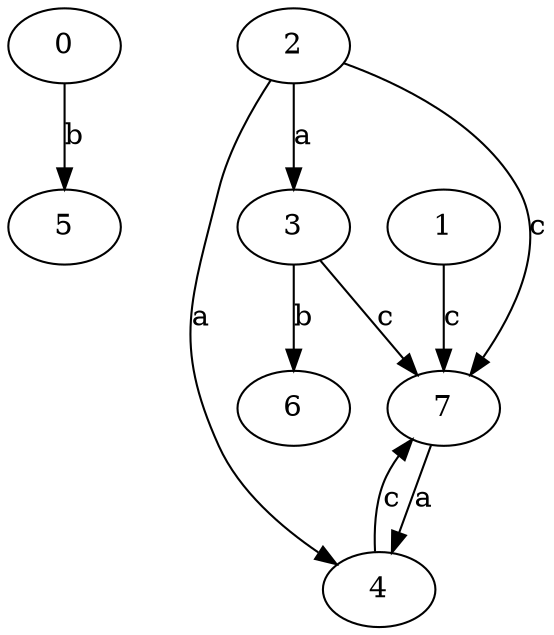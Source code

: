 strict digraph  {
0;
2;
3;
4;
5;
6;
1;
7;
0 -> 5  [label=b];
2 -> 3  [label=a];
2 -> 4  [label=a];
2 -> 7  [label=c];
3 -> 6  [label=b];
3 -> 7  [label=c];
4 -> 7  [label=c];
1 -> 7  [label=c];
7 -> 4  [label=a];
}

